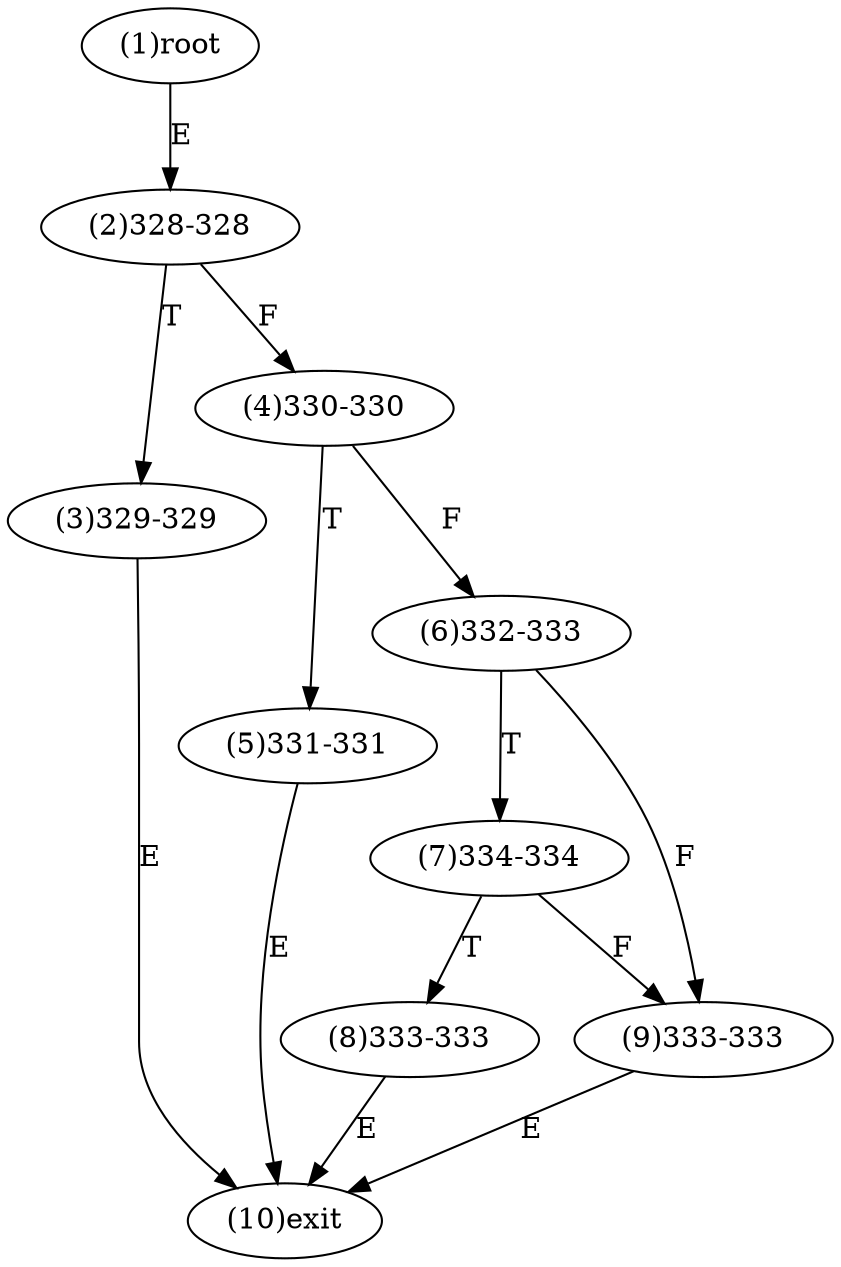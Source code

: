 digraph "" { 
1[ label="(1)root"];
2[ label="(2)328-328"];
3[ label="(3)329-329"];
4[ label="(4)330-330"];
5[ label="(5)331-331"];
6[ label="(6)332-333"];
7[ label="(7)334-334"];
8[ label="(8)333-333"];
9[ label="(9)333-333"];
10[ label="(10)exit"];
1->2[ label="E"];
2->4[ label="F"];
2->3[ label="T"];
3->10[ label="E"];
4->6[ label="F"];
4->5[ label="T"];
5->10[ label="E"];
6->9[ label="F"];
6->7[ label="T"];
7->9[ label="F"];
7->8[ label="T"];
8->10[ label="E"];
9->10[ label="E"];
}